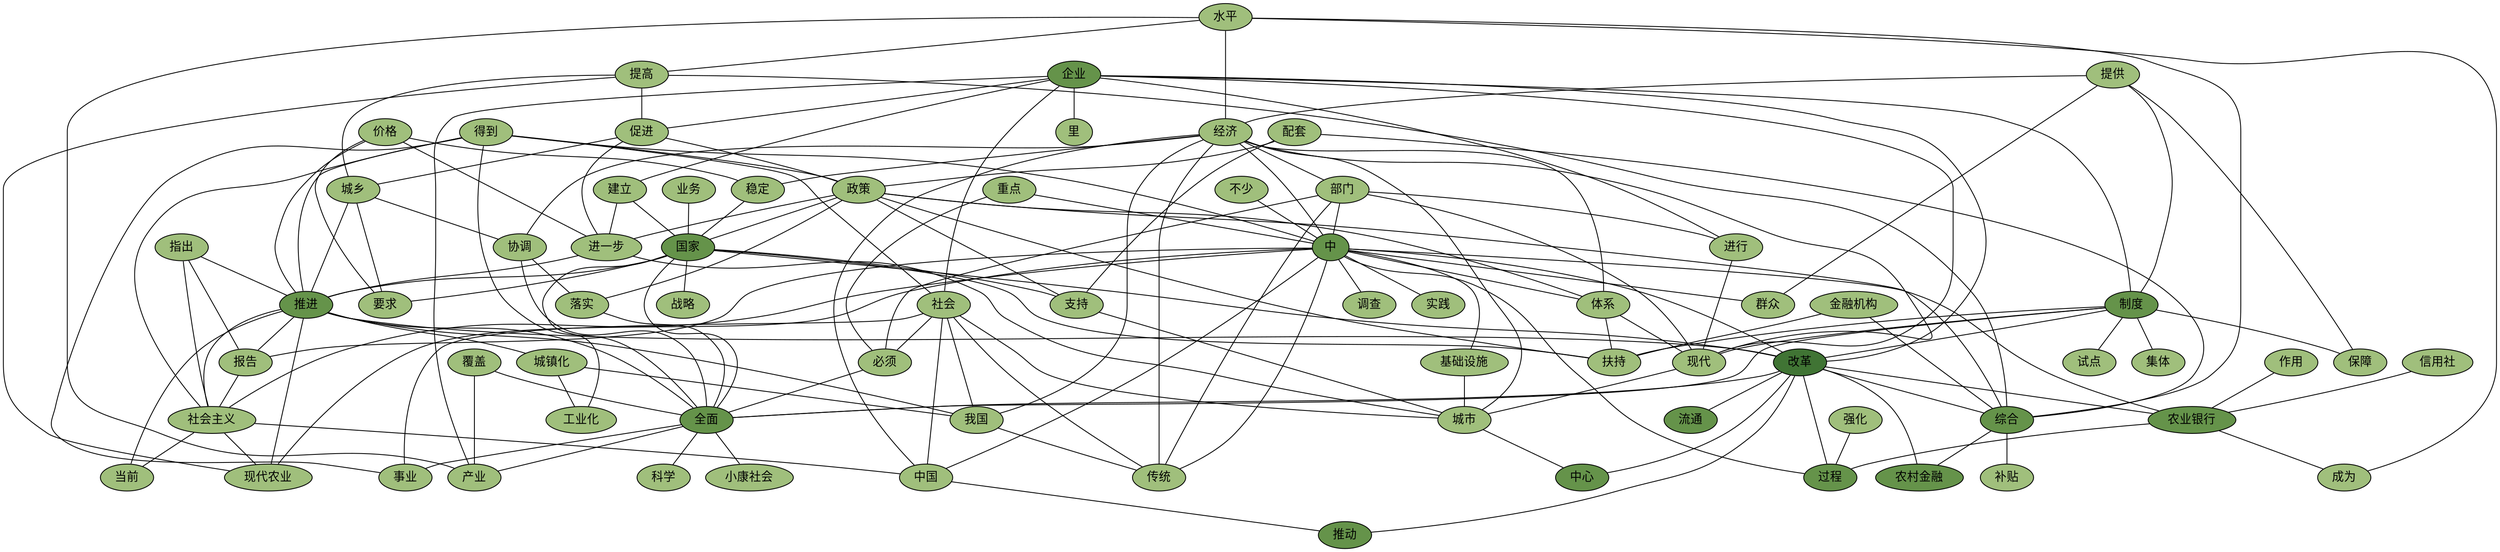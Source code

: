 graph G {
  graph [splines=true overlap=false]
  node  [shape=ellipse, width=0.3, height=0.3, fontname="SimSun" size="10,10"]
  34 [label="企业"];
34 [fillcolor="#65934A", style=filled]
  71 [label="制度"];
71 [fillcolor="#65934A", style=filled]
  112 [label="国家"];
112 [fillcolor="#65934A", style=filled]
  130 [label="中"];
130 [fillcolor="#65934A", style=filled]
  134 [label="推进"];
134 [fillcolor="#65934A", style=filled]
  158 [label="农业银行"];
158 [fillcolor="#65934A", style=filled]
  166 [label="综合"];
166 [fillcolor="#65934A", style=filled]
  187 [label="全面"];
187 [fillcolor="#65934A", style=filled]
  236 [label="过程"];
236 [fillcolor="#65934A", style=filled]
  312 [label="农村金融"];
312 [fillcolor="#65934A", style=filled]
  313 [label="流通"];
313 [fillcolor="#65934A", style=filled]
  329 [label="推动"];
329 [fillcolor="#65934A", style=filled]
  359 [label="中心"];
359 [fillcolor="#65934A", style=filled]
  35 [label="社会"];
35 [fillcolor="#A0BF7C", style=filled]
  55 [label="建立"];
55 [fillcolor="#A0BF7C", style=filled]
  76 [label="促进"];
76 [fillcolor="#A0BF7C", style=filled]
  107 [label="进行"];
107 [fillcolor="#A0BF7C", style=filled]
  168 [label="现代"];
168 [fillcolor="#A0BF7C", style=filled]
  202 [label="产业"];
202 [fillcolor="#A0BF7C", style=filled]
  267 [label="里"];
267 [fillcolor="#A0BF7C", style=filled]
  70 [label="提供"];
70 [fillcolor="#A0BF7C", style=filled]
  72 [label="保障"];
72 [fillcolor="#A0BF7C", style=filled]
  139 [label="试点"];
139 [fillcolor="#A0BF7C", style=filled]
  156 [label="扶持"];
156 [fillcolor="#A0BF7C", style=filled]
  314 [label="集体"];
314 [fillcolor="#A0BF7C", style=filled]
  91 [label="业务"];
91 [fillcolor="#A0BF7C", style=filled]
  98 [label="政策"];
98 [fillcolor="#A0BF7C", style=filled]
  111 [label="稳定"];
111 [fillcolor="#A0BF7C", style=filled]
  132 [label="要求"];
132 [fillcolor="#A0BF7C", style=filled]
  167 [label="支持"];
167 [fillcolor="#A0BF7C", style=filled]
  248 [label="工业化"];
248 [fillcolor="#A0BF7C", style=filled]
  289 [label="战略"];
289 [fillcolor="#A0BF7C", style=filled]
  16 [label="得到"];
16 [fillcolor="#A0BF7C", style=filled]
  29 [label="不少"];
29 [fillcolor="#A0BF7C", style=filled]
  79 [label="经济"];
79 [fillcolor="#A0BF7C", style=filled]
  106 [label="部门"];
106 [fillcolor="#A0BF7C", style=filled]
  126 [label="重点"];
126 [fillcolor="#A0BF7C", style=filled]
  131 [label="基础设施"];
131 [fillcolor="#A0BF7C", style=filled]
  141 [label="群众"];
141 [fillcolor="#A0BF7C", style=filled]
  147 [label="体系"];
147 [fillcolor="#A0BF7C", style=filled]
  149 [label="报告"];
149 [fillcolor="#A0BF7C", style=filled]
  150 [label="社会主义"];
150 [fillcolor="#A0BF7C", style=filled]
  220 [label="调查"];
220 [fillcolor="#A0BF7C", style=filled]
  222 [label="中国"];
222 [fillcolor="#A0BF7C", style=filled]
  233 [label="传统"];
233 [fillcolor="#A0BF7C", style=filled]
  280 [label="现代农业"];
280 [fillcolor="#A0BF7C", style=filled]
  323 [label="实践"];
323 [fillcolor="#A0BF7C", style=filled]
  31 [label="价格"];
31 [fillcolor="#A0BF7C", style=filled]
  77 [label="城乡"];
77 [fillcolor="#A0BF7C", style=filled]
  117 [label="指出"];
117 [fillcolor="#A0BF7C", style=filled]
  133 [label="进一步"];
133 [fillcolor="#A0BF7C", style=filled]
  192 [label="城镇化"];
192 [fillcolor="#A0BF7C", style=filled]
  232 [label="我国"];
232 [fillcolor="#A0BF7C", style=filled]
  355 [label="当前"];
355 [fillcolor="#A0BF7C", style=filled]
  136 [label="作用"];
136 [fillcolor="#A0BF7C", style=filled]
  157 [label="信用社"];
157 [fillcolor="#A0BF7C", style=filled]
  206 [label="成为"];
206 [fillcolor="#A0BF7C", style=filled]
  25 [label="配套"];
25 [fillcolor="#A0BF7C", style=filled]
  74 [label="水平"];
74 [fillcolor="#A0BF7C", style=filled]
  75 [label="提高"];
75 [fillcolor="#A0BF7C", style=filled]
  90 [label="金融机构"];
90 [fillcolor="#A0BF7C", style=filled]
  252 [label="补贴"];
252 [fillcolor="#A0BF7C", style=filled]
  36 [label="覆盖"];
36 [fillcolor="#A0BF7C", style=filled]
  80 [label="协调"];
80 [fillcolor="#A0BF7C", style=filled]
  151 [label="必须"];
151 [fillcolor="#A0BF7C", style=filled]
  182 [label="落实"];
182 [fillcolor="#A0BF7C", style=filled]
  188 [label="科学"];
188 [fillcolor="#A0BF7C", style=filled]
  282 [label="事业"];
282 [fillcolor="#A0BF7C", style=filled]
  306 [label="小康社会"];
306 [fillcolor="#A0BF7C", style=filled]
  235 [label="强化"];
235 [fillcolor="#A0BF7C", style=filled]
  219 [label="城市"];
219 [fillcolor="#A0BF7C", style=filled]
  137 [label="改革"];
137 [fillcolor="#407434", style=filled]
  34 -- 35;
34 [fillcolor="#65934A", style=filled]
  34 -- 55;
34 [fillcolor="#65934A", style=filled]
  34 -- 71;
34 [fillcolor="#65934A", style=filled]
  34 -- 76;
34 [fillcolor="#65934A", style=filled]
  34 -- 107;
34 [fillcolor="#65934A", style=filled]
  34 -- 137;
34 [fillcolor="#65934A", style=filled]
  34 -- 168;
34 [fillcolor="#65934A", style=filled]
  34 -- 202;
34 [fillcolor="#65934A", style=filled]
  34 -- 267;
34 [fillcolor="#65934A", style=filled]
  71 -- 72;
71 [fillcolor="#65934A", style=filled]
  71 -- 137;
71 [fillcolor="#65934A", style=filled]
  71 -- 139;
71 [fillcolor="#65934A", style=filled]
  71 -- 156;
71 [fillcolor="#65934A", style=filled]
  71 -- 168;
71 [fillcolor="#65934A", style=filled]
  71 -- 187;
71 [fillcolor="#65934A", style=filled]
  71 -- 314;
71 [fillcolor="#65934A", style=filled]
  112 -- 132;
112 [fillcolor="#65934A", style=filled]
  112 -- 134;
112 [fillcolor="#65934A", style=filled]
  112 -- 137;
112 [fillcolor="#65934A", style=filled]
  112 -- 156;
112 [fillcolor="#65934A", style=filled]
  112 -- 167;
112 [fillcolor="#65934A", style=filled]
  112 -- 187;
112 [fillcolor="#65934A", style=filled]
  112 -- 248;
112 [fillcolor="#65934A", style=filled]
  112 -- 289;
112 [fillcolor="#65934A", style=filled]
  130 -- 131;
130 [fillcolor="#65934A", style=filled]
  130 -- 137;
130 [fillcolor="#65934A", style=filled]
  130 -- 141;
130 [fillcolor="#65934A", style=filled]
  130 -- 147;
130 [fillcolor="#65934A", style=filled]
  130 -- 149;
130 [fillcolor="#65934A", style=filled]
  130 -- 150;
130 [fillcolor="#65934A", style=filled]
  130 -- 158;
130 [fillcolor="#65934A", style=filled]
  130 -- 220;
130 [fillcolor="#65934A", style=filled]
  130 -- 222;
130 [fillcolor="#65934A", style=filled]
  130 -- 233;
130 [fillcolor="#65934A", style=filled]
  130 -- 236;
130 [fillcolor="#65934A", style=filled]
  130 -- 280;
130 [fillcolor="#65934A", style=filled]
  130 -- 323;
130 [fillcolor="#65934A", style=filled]
  134 -- 137;
134 [fillcolor="#65934A", style=filled]
  134 -- 149;
134 [fillcolor="#65934A", style=filled]
  134 -- 150;
134 [fillcolor="#65934A", style=filled]
  134 -- 187;
134 [fillcolor="#65934A", style=filled]
  134 -- 192;
134 [fillcolor="#65934A", style=filled]
  134 -- 232;
134 [fillcolor="#65934A", style=filled]
  134 -- 280;
134 [fillcolor="#65934A", style=filled]
  134 -- 355;
134 [fillcolor="#65934A", style=filled]
  158 -- 206;
158 [fillcolor="#65934A", style=filled]
  158 -- 236;
158 [fillcolor="#65934A", style=filled]
  166 -- 252;
166 [fillcolor="#65934A", style=filled]
  166 -- 312;
166 [fillcolor="#65934A", style=filled]
  187 -- 188;
187 [fillcolor="#65934A", style=filled]
  187 -- 202;
187 [fillcolor="#65934A", style=filled]
  187 -- 282;
187 [fillcolor="#65934A", style=filled]
  187 -- 306;
187 [fillcolor="#65934A", style=filled]
  35 -- 151;
35 [fillcolor="#A0BF7C", style=filled]
  35 -- 219;
35 [fillcolor="#A0BF7C", style=filled]
  35 -- 222;
35 [fillcolor="#A0BF7C", style=filled]
  35 -- 232;
35 [fillcolor="#A0BF7C", style=filled]
  35 -- 233;
35 [fillcolor="#A0BF7C", style=filled]
  35 -- 282;
35 [fillcolor="#A0BF7C", style=filled]
  55 -- 112;
55 [fillcolor="#A0BF7C", style=filled]
  55 -- 133;
55 [fillcolor="#A0BF7C", style=filled]
  76 -- 77;
76 [fillcolor="#A0BF7C", style=filled]
  76 -- 98;
76 [fillcolor="#A0BF7C", style=filled]
  76 -- 133;
76 [fillcolor="#A0BF7C", style=filled]
  107 -- 168;
107 [fillcolor="#A0BF7C", style=filled]
  168 -- 219;
168 [fillcolor="#A0BF7C", style=filled]
  70 -- 71;
70 [fillcolor="#A0BF7C", style=filled]
  70 -- 72;
70 [fillcolor="#A0BF7C", style=filled]
  70 -- 79;
70 [fillcolor="#A0BF7C", style=filled]
  70 -- 141;
70 [fillcolor="#A0BF7C", style=filled]
  91 -- 112;
91 [fillcolor="#A0BF7C", style=filled]
  98 -- 112;
98 [fillcolor="#A0BF7C", style=filled]
  98 -- 133;
98 [fillcolor="#A0BF7C", style=filled]
  98 -- 147;
98 [fillcolor="#A0BF7C", style=filled]
  98 -- 156;
98 [fillcolor="#A0BF7C", style=filled]
  98 -- 166;
98 [fillcolor="#A0BF7C", style=filled]
  98 -- 167;
98 [fillcolor="#A0BF7C", style=filled]
  98 -- 182;
98 [fillcolor="#A0BF7C", style=filled]
  111 -- 112;
111 [fillcolor="#A0BF7C", style=filled]
  167 -- 219;
167 [fillcolor="#A0BF7C", style=filled]
  16 -- 35;
16 [fillcolor="#A0BF7C", style=filled]
  16 -- 98;
16 [fillcolor="#A0BF7C", style=filled]
  16 -- 130;
16 [fillcolor="#A0BF7C", style=filled]
  16 -- 134;
16 [fillcolor="#A0BF7C", style=filled]
  16 -- 150;
16 [fillcolor="#A0BF7C", style=filled]
  16 -- 187;
16 [fillcolor="#A0BF7C", style=filled]
  16 -- 282;
16 [fillcolor="#A0BF7C", style=filled]
  29 -- 130;
29 [fillcolor="#A0BF7C", style=filled]
  79 -- 80;
79 [fillcolor="#A0BF7C", style=filled]
  79 -- 106;
79 [fillcolor="#A0BF7C", style=filled]
  79 -- 111;
79 [fillcolor="#A0BF7C", style=filled]
  79 -- 130;
79 [fillcolor="#A0BF7C", style=filled]
  79 -- 147;
79 [fillcolor="#A0BF7C", style=filled]
  79 -- 168;
79 [fillcolor="#A0BF7C", style=filled]
  79 -- 219;
79 [fillcolor="#A0BF7C", style=filled]
  79 -- 222;
79 [fillcolor="#A0BF7C", style=filled]
  79 -- 232;
79 [fillcolor="#A0BF7C", style=filled]
  79 -- 233;
79 [fillcolor="#A0BF7C", style=filled]
  106 -- 107;
106 [fillcolor="#A0BF7C", style=filled]
  106 -- 130;
106 [fillcolor="#A0BF7C", style=filled]
  106 -- 151;
106 [fillcolor="#A0BF7C", style=filled]
  106 -- 168;
106 [fillcolor="#A0BF7C", style=filled]
  106 -- 233;
106 [fillcolor="#A0BF7C", style=filled]
  126 -- 130;
126 [fillcolor="#A0BF7C", style=filled]
  126 -- 151;
126 [fillcolor="#A0BF7C", style=filled]
  131 -- 219;
131 [fillcolor="#A0BF7C", style=filled]
  147 -- 156;
147 [fillcolor="#A0BF7C", style=filled]
  147 -- 168;
147 [fillcolor="#A0BF7C", style=filled]
  149 -- 150;
149 [fillcolor="#A0BF7C", style=filled]
  150 -- 222;
150 [fillcolor="#A0BF7C", style=filled]
  150 -- 280;
150 [fillcolor="#A0BF7C", style=filled]
  150 -- 355;
150 [fillcolor="#A0BF7C", style=filled]
  222 -- 329;
222 [fillcolor="#A0BF7C", style=filled]
  31 -- 111;
31 [fillcolor="#A0BF7C", style=filled]
  31 -- 132;
31 [fillcolor="#A0BF7C", style=filled]
  31 -- 133;
31 [fillcolor="#A0BF7C", style=filled]
  31 -- 134;
31 [fillcolor="#A0BF7C", style=filled]
  77 -- 80;
77 [fillcolor="#A0BF7C", style=filled]
  77 -- 132;
77 [fillcolor="#A0BF7C", style=filled]
  77 -- 134;
77 [fillcolor="#A0BF7C", style=filled]
  117 -- 134;
117 [fillcolor="#A0BF7C", style=filled]
  117 -- 149;
117 [fillcolor="#A0BF7C", style=filled]
  117 -- 150;
117 [fillcolor="#A0BF7C", style=filled]
  133 -- 134;
133 [fillcolor="#A0BF7C", style=filled]
  133 -- 219;
133 [fillcolor="#A0BF7C", style=filled]
  192 -- 232;
192 [fillcolor="#A0BF7C", style=filled]
  192 -- 248;
192 [fillcolor="#A0BF7C", style=filled]
  232 -- 233;
232 [fillcolor="#A0BF7C", style=filled]
  136 -- 158;
136 [fillcolor="#A0BF7C", style=filled]
  157 -- 158;
157 [fillcolor="#A0BF7C", style=filled]
  25 -- 98;
25 [fillcolor="#A0BF7C", style=filled]
  25 -- 166;
25 [fillcolor="#A0BF7C", style=filled]
  25 -- 167;
25 [fillcolor="#A0BF7C", style=filled]
  74 -- 75;
74 [fillcolor="#A0BF7C", style=filled]
  74 -- 79;
74 [fillcolor="#A0BF7C", style=filled]
  74 -- 166;
74 [fillcolor="#A0BF7C", style=filled]
  74 -- 202;
74 [fillcolor="#A0BF7C", style=filled]
  74 -- 206;
74 [fillcolor="#A0BF7C", style=filled]
  75 -- 76;
75 [fillcolor="#A0BF7C", style=filled]
  75 -- 77;
75 [fillcolor="#A0BF7C", style=filled]
  75 -- 166;
75 [fillcolor="#A0BF7C", style=filled]
  75 -- 280;
75 [fillcolor="#A0BF7C", style=filled]
  90 -- 156;
90 [fillcolor="#A0BF7C", style=filled]
  90 -- 166;
90 [fillcolor="#A0BF7C", style=filled]
  36 -- 187;
36 [fillcolor="#A0BF7C", style=filled]
  36 -- 202;
36 [fillcolor="#A0BF7C", style=filled]
  80 -- 182;
80 [fillcolor="#A0BF7C", style=filled]
  80 -- 187;
80 [fillcolor="#A0BF7C", style=filled]
  151 -- 187;
151 [fillcolor="#A0BF7C", style=filled]
  182 -- 187;
182 [fillcolor="#A0BF7C", style=filled]
  235 -- 236;
235 [fillcolor="#A0BF7C", style=filled]
  219 -- 359;
219 [fillcolor="#A0BF7C", style=filled]
  137 -- 158;
137 [fillcolor="#407434", style=filled]
  137 -- 166;
137 [fillcolor="#407434", style=filled]
  137 -- 187;
137 [fillcolor="#407434", style=filled]
  137 -- 236;
137 [fillcolor="#407434", style=filled]
  137 -- 312;
137 [fillcolor="#407434", style=filled]
  137 -- 313;
137 [fillcolor="#407434", style=filled]
  137 -- 329;
137 [fillcolor="#407434", style=filled]
  137 -- 359;
137 [fillcolor="#407434", style=filled]
}
